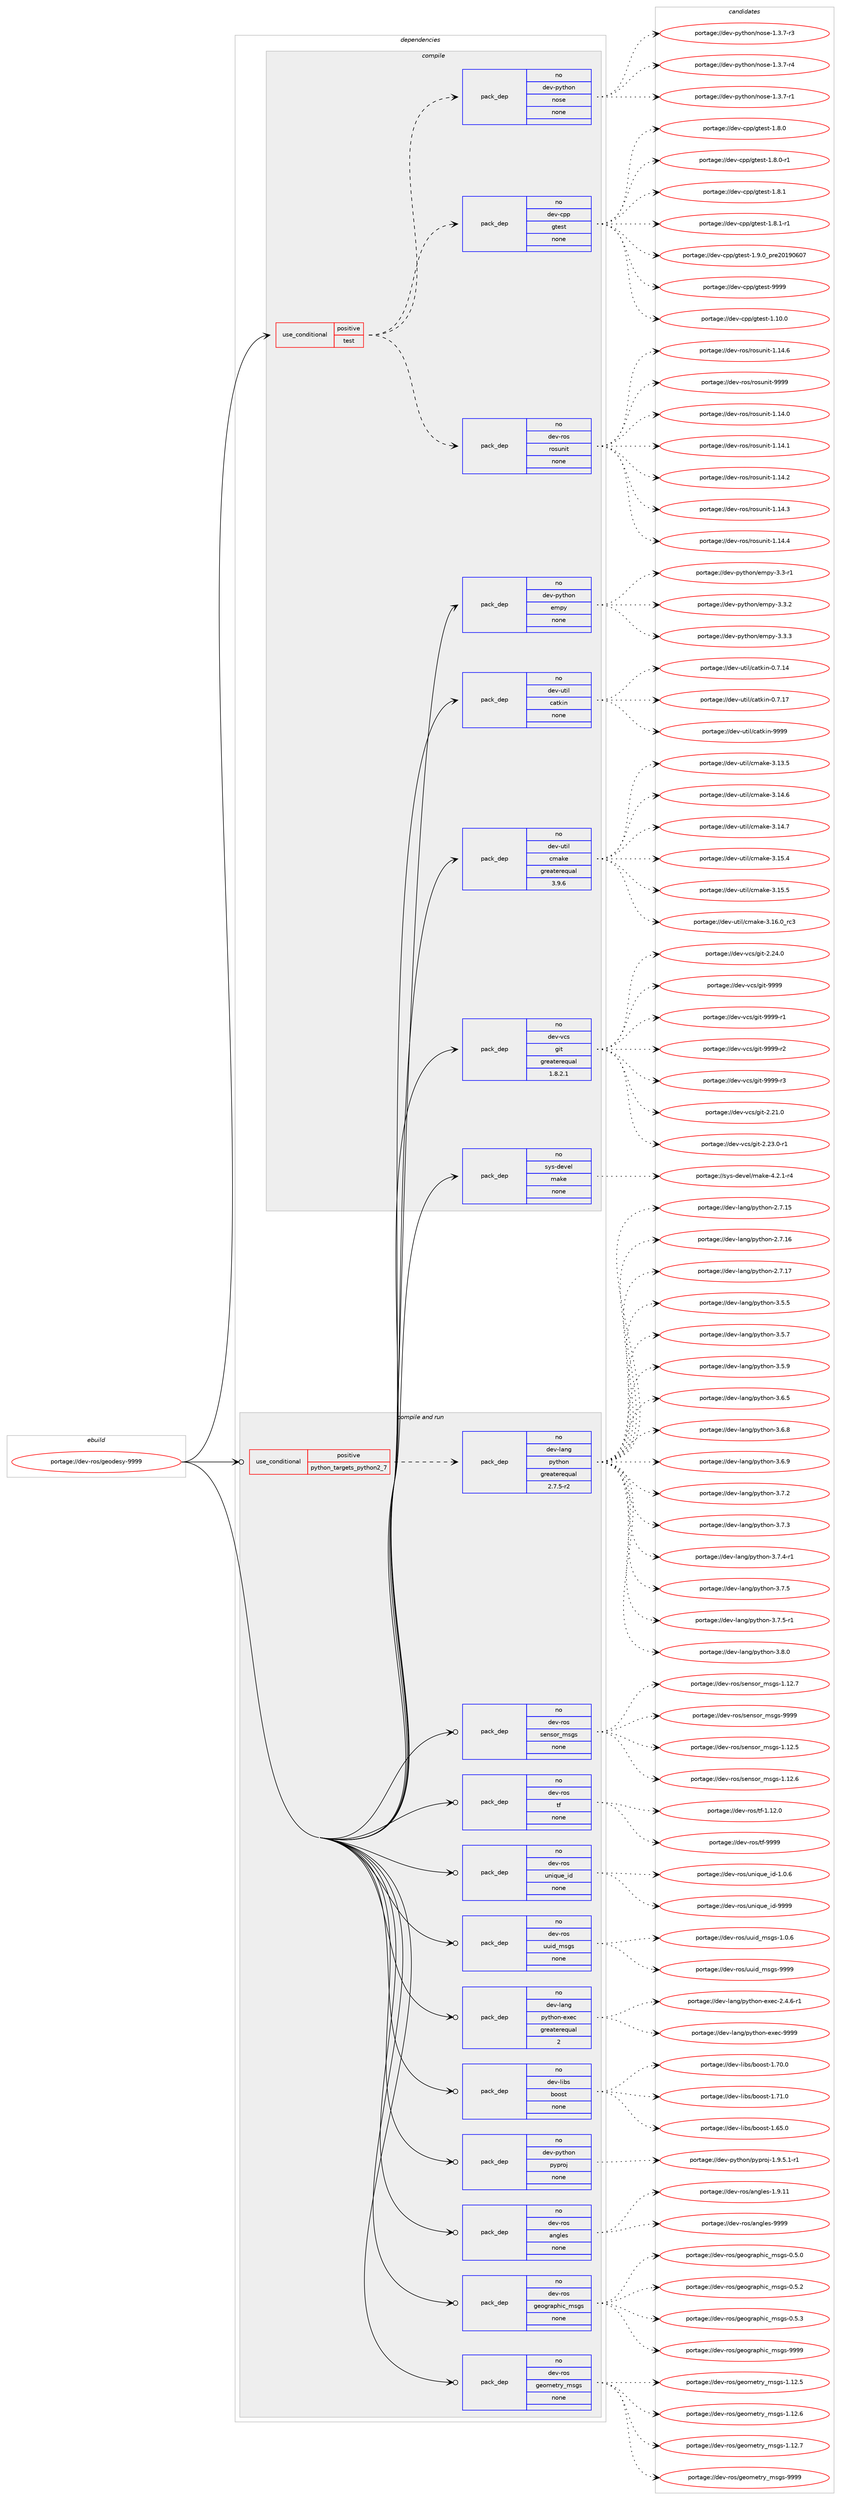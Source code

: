 digraph prolog {

# *************
# Graph options
# *************

newrank=true;
concentrate=true;
compound=true;
graph [rankdir=LR,fontname=Helvetica,fontsize=10,ranksep=1.5];#, ranksep=2.5, nodesep=0.2];
edge  [arrowhead=vee];
node  [fontname=Helvetica,fontsize=10];

# **********
# The ebuild
# **********

subgraph cluster_leftcol {
color=gray;
rank=same;
label=<<i>ebuild</i>>;
id [label="portage://dev-ros/geodesy-9999", color=red, width=4, href="../dev-ros/geodesy-9999.svg"];
}

# ****************
# The dependencies
# ****************

subgraph cluster_midcol {
color=gray;
label=<<i>dependencies</i>>;
subgraph cluster_compile {
fillcolor="#eeeeee";
style=filled;
label=<<i>compile</i>>;
subgraph cond42666 {
dependency187947 [label=<<TABLE BORDER="0" CELLBORDER="1" CELLSPACING="0" CELLPADDING="4"><TR><TD ROWSPAN="3" CELLPADDING="10">use_conditional</TD></TR><TR><TD>positive</TD></TR><TR><TD>test</TD></TR></TABLE>>, shape=none, color=red];
subgraph pack141851 {
dependency187948 [label=<<TABLE BORDER="0" CELLBORDER="1" CELLSPACING="0" CELLPADDING="4" WIDTH="220"><TR><TD ROWSPAN="6" CELLPADDING="30">pack_dep</TD></TR><TR><TD WIDTH="110">no</TD></TR><TR><TD>dev-ros</TD></TR><TR><TD>rosunit</TD></TR><TR><TD>none</TD></TR><TR><TD></TD></TR></TABLE>>, shape=none, color=blue];
}
dependency187947:e -> dependency187948:w [weight=20,style="dashed",arrowhead="vee"];
subgraph pack141852 {
dependency187949 [label=<<TABLE BORDER="0" CELLBORDER="1" CELLSPACING="0" CELLPADDING="4" WIDTH="220"><TR><TD ROWSPAN="6" CELLPADDING="30">pack_dep</TD></TR><TR><TD WIDTH="110">no</TD></TR><TR><TD>dev-cpp</TD></TR><TR><TD>gtest</TD></TR><TR><TD>none</TD></TR><TR><TD></TD></TR></TABLE>>, shape=none, color=blue];
}
dependency187947:e -> dependency187949:w [weight=20,style="dashed",arrowhead="vee"];
subgraph pack141853 {
dependency187950 [label=<<TABLE BORDER="0" CELLBORDER="1" CELLSPACING="0" CELLPADDING="4" WIDTH="220"><TR><TD ROWSPAN="6" CELLPADDING="30">pack_dep</TD></TR><TR><TD WIDTH="110">no</TD></TR><TR><TD>dev-python</TD></TR><TR><TD>nose</TD></TR><TR><TD>none</TD></TR><TR><TD></TD></TR></TABLE>>, shape=none, color=blue];
}
dependency187947:e -> dependency187950:w [weight=20,style="dashed",arrowhead="vee"];
}
id:e -> dependency187947:w [weight=20,style="solid",arrowhead="vee"];
subgraph pack141854 {
dependency187951 [label=<<TABLE BORDER="0" CELLBORDER="1" CELLSPACING="0" CELLPADDING="4" WIDTH="220"><TR><TD ROWSPAN="6" CELLPADDING="30">pack_dep</TD></TR><TR><TD WIDTH="110">no</TD></TR><TR><TD>dev-python</TD></TR><TR><TD>empy</TD></TR><TR><TD>none</TD></TR><TR><TD></TD></TR></TABLE>>, shape=none, color=blue];
}
id:e -> dependency187951:w [weight=20,style="solid",arrowhead="vee"];
subgraph pack141855 {
dependency187952 [label=<<TABLE BORDER="0" CELLBORDER="1" CELLSPACING="0" CELLPADDING="4" WIDTH="220"><TR><TD ROWSPAN="6" CELLPADDING="30">pack_dep</TD></TR><TR><TD WIDTH="110">no</TD></TR><TR><TD>dev-util</TD></TR><TR><TD>catkin</TD></TR><TR><TD>none</TD></TR><TR><TD></TD></TR></TABLE>>, shape=none, color=blue];
}
id:e -> dependency187952:w [weight=20,style="solid",arrowhead="vee"];
subgraph pack141856 {
dependency187953 [label=<<TABLE BORDER="0" CELLBORDER="1" CELLSPACING="0" CELLPADDING="4" WIDTH="220"><TR><TD ROWSPAN="6" CELLPADDING="30">pack_dep</TD></TR><TR><TD WIDTH="110">no</TD></TR><TR><TD>dev-util</TD></TR><TR><TD>cmake</TD></TR><TR><TD>greaterequal</TD></TR><TR><TD>3.9.6</TD></TR></TABLE>>, shape=none, color=blue];
}
id:e -> dependency187953:w [weight=20,style="solid",arrowhead="vee"];
subgraph pack141857 {
dependency187954 [label=<<TABLE BORDER="0" CELLBORDER="1" CELLSPACING="0" CELLPADDING="4" WIDTH="220"><TR><TD ROWSPAN="6" CELLPADDING="30">pack_dep</TD></TR><TR><TD WIDTH="110">no</TD></TR><TR><TD>dev-vcs</TD></TR><TR><TD>git</TD></TR><TR><TD>greaterequal</TD></TR><TR><TD>1.8.2.1</TD></TR></TABLE>>, shape=none, color=blue];
}
id:e -> dependency187954:w [weight=20,style="solid",arrowhead="vee"];
subgraph pack141858 {
dependency187955 [label=<<TABLE BORDER="0" CELLBORDER="1" CELLSPACING="0" CELLPADDING="4" WIDTH="220"><TR><TD ROWSPAN="6" CELLPADDING="30">pack_dep</TD></TR><TR><TD WIDTH="110">no</TD></TR><TR><TD>sys-devel</TD></TR><TR><TD>make</TD></TR><TR><TD>none</TD></TR><TR><TD></TD></TR></TABLE>>, shape=none, color=blue];
}
id:e -> dependency187955:w [weight=20,style="solid",arrowhead="vee"];
}
subgraph cluster_compileandrun {
fillcolor="#eeeeee";
style=filled;
label=<<i>compile and run</i>>;
subgraph cond42667 {
dependency187956 [label=<<TABLE BORDER="0" CELLBORDER="1" CELLSPACING="0" CELLPADDING="4"><TR><TD ROWSPAN="3" CELLPADDING="10">use_conditional</TD></TR><TR><TD>positive</TD></TR><TR><TD>python_targets_python2_7</TD></TR></TABLE>>, shape=none, color=red];
subgraph pack141859 {
dependency187957 [label=<<TABLE BORDER="0" CELLBORDER="1" CELLSPACING="0" CELLPADDING="4" WIDTH="220"><TR><TD ROWSPAN="6" CELLPADDING="30">pack_dep</TD></TR><TR><TD WIDTH="110">no</TD></TR><TR><TD>dev-lang</TD></TR><TR><TD>python</TD></TR><TR><TD>greaterequal</TD></TR><TR><TD>2.7.5-r2</TD></TR></TABLE>>, shape=none, color=blue];
}
dependency187956:e -> dependency187957:w [weight=20,style="dashed",arrowhead="vee"];
}
id:e -> dependency187956:w [weight=20,style="solid",arrowhead="odotvee"];
subgraph pack141860 {
dependency187958 [label=<<TABLE BORDER="0" CELLBORDER="1" CELLSPACING="0" CELLPADDING="4" WIDTH="220"><TR><TD ROWSPAN="6" CELLPADDING="30">pack_dep</TD></TR><TR><TD WIDTH="110">no</TD></TR><TR><TD>dev-lang</TD></TR><TR><TD>python-exec</TD></TR><TR><TD>greaterequal</TD></TR><TR><TD>2</TD></TR></TABLE>>, shape=none, color=blue];
}
id:e -> dependency187958:w [weight=20,style="solid",arrowhead="odotvee"];
subgraph pack141861 {
dependency187959 [label=<<TABLE BORDER="0" CELLBORDER="1" CELLSPACING="0" CELLPADDING="4" WIDTH="220"><TR><TD ROWSPAN="6" CELLPADDING="30">pack_dep</TD></TR><TR><TD WIDTH="110">no</TD></TR><TR><TD>dev-libs</TD></TR><TR><TD>boost</TD></TR><TR><TD>none</TD></TR><TR><TD></TD></TR></TABLE>>, shape=none, color=blue];
}
id:e -> dependency187959:w [weight=20,style="solid",arrowhead="odotvee"];
subgraph pack141862 {
dependency187960 [label=<<TABLE BORDER="0" CELLBORDER="1" CELLSPACING="0" CELLPADDING="4" WIDTH="220"><TR><TD ROWSPAN="6" CELLPADDING="30">pack_dep</TD></TR><TR><TD WIDTH="110">no</TD></TR><TR><TD>dev-python</TD></TR><TR><TD>pyproj</TD></TR><TR><TD>none</TD></TR><TR><TD></TD></TR></TABLE>>, shape=none, color=blue];
}
id:e -> dependency187960:w [weight=20,style="solid",arrowhead="odotvee"];
subgraph pack141863 {
dependency187961 [label=<<TABLE BORDER="0" CELLBORDER="1" CELLSPACING="0" CELLPADDING="4" WIDTH="220"><TR><TD ROWSPAN="6" CELLPADDING="30">pack_dep</TD></TR><TR><TD WIDTH="110">no</TD></TR><TR><TD>dev-ros</TD></TR><TR><TD>angles</TD></TR><TR><TD>none</TD></TR><TR><TD></TD></TR></TABLE>>, shape=none, color=blue];
}
id:e -> dependency187961:w [weight=20,style="solid",arrowhead="odotvee"];
subgraph pack141864 {
dependency187962 [label=<<TABLE BORDER="0" CELLBORDER="1" CELLSPACING="0" CELLPADDING="4" WIDTH="220"><TR><TD ROWSPAN="6" CELLPADDING="30">pack_dep</TD></TR><TR><TD WIDTH="110">no</TD></TR><TR><TD>dev-ros</TD></TR><TR><TD>geographic_msgs</TD></TR><TR><TD>none</TD></TR><TR><TD></TD></TR></TABLE>>, shape=none, color=blue];
}
id:e -> dependency187962:w [weight=20,style="solid",arrowhead="odotvee"];
subgraph pack141865 {
dependency187963 [label=<<TABLE BORDER="0" CELLBORDER="1" CELLSPACING="0" CELLPADDING="4" WIDTH="220"><TR><TD ROWSPAN="6" CELLPADDING="30">pack_dep</TD></TR><TR><TD WIDTH="110">no</TD></TR><TR><TD>dev-ros</TD></TR><TR><TD>geometry_msgs</TD></TR><TR><TD>none</TD></TR><TR><TD></TD></TR></TABLE>>, shape=none, color=blue];
}
id:e -> dependency187963:w [weight=20,style="solid",arrowhead="odotvee"];
subgraph pack141866 {
dependency187964 [label=<<TABLE BORDER="0" CELLBORDER="1" CELLSPACING="0" CELLPADDING="4" WIDTH="220"><TR><TD ROWSPAN="6" CELLPADDING="30">pack_dep</TD></TR><TR><TD WIDTH="110">no</TD></TR><TR><TD>dev-ros</TD></TR><TR><TD>sensor_msgs</TD></TR><TR><TD>none</TD></TR><TR><TD></TD></TR></TABLE>>, shape=none, color=blue];
}
id:e -> dependency187964:w [weight=20,style="solid",arrowhead="odotvee"];
subgraph pack141867 {
dependency187965 [label=<<TABLE BORDER="0" CELLBORDER="1" CELLSPACING="0" CELLPADDING="4" WIDTH="220"><TR><TD ROWSPAN="6" CELLPADDING="30">pack_dep</TD></TR><TR><TD WIDTH="110">no</TD></TR><TR><TD>dev-ros</TD></TR><TR><TD>tf</TD></TR><TR><TD>none</TD></TR><TR><TD></TD></TR></TABLE>>, shape=none, color=blue];
}
id:e -> dependency187965:w [weight=20,style="solid",arrowhead="odotvee"];
subgraph pack141868 {
dependency187966 [label=<<TABLE BORDER="0" CELLBORDER="1" CELLSPACING="0" CELLPADDING="4" WIDTH="220"><TR><TD ROWSPAN="6" CELLPADDING="30">pack_dep</TD></TR><TR><TD WIDTH="110">no</TD></TR><TR><TD>dev-ros</TD></TR><TR><TD>unique_id</TD></TR><TR><TD>none</TD></TR><TR><TD></TD></TR></TABLE>>, shape=none, color=blue];
}
id:e -> dependency187966:w [weight=20,style="solid",arrowhead="odotvee"];
subgraph pack141869 {
dependency187967 [label=<<TABLE BORDER="0" CELLBORDER="1" CELLSPACING="0" CELLPADDING="4" WIDTH="220"><TR><TD ROWSPAN="6" CELLPADDING="30">pack_dep</TD></TR><TR><TD WIDTH="110">no</TD></TR><TR><TD>dev-ros</TD></TR><TR><TD>uuid_msgs</TD></TR><TR><TD>none</TD></TR><TR><TD></TD></TR></TABLE>>, shape=none, color=blue];
}
id:e -> dependency187967:w [weight=20,style="solid",arrowhead="odotvee"];
}
subgraph cluster_run {
fillcolor="#eeeeee";
style=filled;
label=<<i>run</i>>;
}
}

# **************
# The candidates
# **************

subgraph cluster_choices {
rank=same;
color=gray;
label=<<i>candidates</i>>;

subgraph choice141851 {
color=black;
nodesep=1;
choiceportage100101118451141111154711411111511711010511645494649524648 [label="portage://dev-ros/rosunit-1.14.0", color=red, width=4,href="../dev-ros/rosunit-1.14.0.svg"];
choiceportage100101118451141111154711411111511711010511645494649524649 [label="portage://dev-ros/rosunit-1.14.1", color=red, width=4,href="../dev-ros/rosunit-1.14.1.svg"];
choiceportage100101118451141111154711411111511711010511645494649524650 [label="portage://dev-ros/rosunit-1.14.2", color=red, width=4,href="../dev-ros/rosunit-1.14.2.svg"];
choiceportage100101118451141111154711411111511711010511645494649524651 [label="portage://dev-ros/rosunit-1.14.3", color=red, width=4,href="../dev-ros/rosunit-1.14.3.svg"];
choiceportage100101118451141111154711411111511711010511645494649524652 [label="portage://dev-ros/rosunit-1.14.4", color=red, width=4,href="../dev-ros/rosunit-1.14.4.svg"];
choiceportage100101118451141111154711411111511711010511645494649524654 [label="portage://dev-ros/rosunit-1.14.6", color=red, width=4,href="../dev-ros/rosunit-1.14.6.svg"];
choiceportage10010111845114111115471141111151171101051164557575757 [label="portage://dev-ros/rosunit-9999", color=red, width=4,href="../dev-ros/rosunit-9999.svg"];
dependency187948:e -> choiceportage100101118451141111154711411111511711010511645494649524648:w [style=dotted,weight="100"];
dependency187948:e -> choiceportage100101118451141111154711411111511711010511645494649524649:w [style=dotted,weight="100"];
dependency187948:e -> choiceportage100101118451141111154711411111511711010511645494649524650:w [style=dotted,weight="100"];
dependency187948:e -> choiceportage100101118451141111154711411111511711010511645494649524651:w [style=dotted,weight="100"];
dependency187948:e -> choiceportage100101118451141111154711411111511711010511645494649524652:w [style=dotted,weight="100"];
dependency187948:e -> choiceportage100101118451141111154711411111511711010511645494649524654:w [style=dotted,weight="100"];
dependency187948:e -> choiceportage10010111845114111115471141111151171101051164557575757:w [style=dotted,weight="100"];
}
subgraph choice141852 {
color=black;
nodesep=1;
choiceportage10010111845991121124710311610111511645494649484648 [label="portage://dev-cpp/gtest-1.10.0", color=red, width=4,href="../dev-cpp/gtest-1.10.0.svg"];
choiceportage100101118459911211247103116101115116454946564648 [label="portage://dev-cpp/gtest-1.8.0", color=red, width=4,href="../dev-cpp/gtest-1.8.0.svg"];
choiceportage1001011184599112112471031161011151164549465646484511449 [label="portage://dev-cpp/gtest-1.8.0-r1", color=red, width=4,href="../dev-cpp/gtest-1.8.0-r1.svg"];
choiceportage100101118459911211247103116101115116454946564649 [label="portage://dev-cpp/gtest-1.8.1", color=red, width=4,href="../dev-cpp/gtest-1.8.1.svg"];
choiceportage1001011184599112112471031161011151164549465646494511449 [label="portage://dev-cpp/gtest-1.8.1-r1", color=red, width=4,href="../dev-cpp/gtest-1.8.1-r1.svg"];
choiceportage100101118459911211247103116101115116454946574648951121141015048495748544855 [label="portage://dev-cpp/gtest-1.9.0_pre20190607", color=red, width=4,href="../dev-cpp/gtest-1.9.0_pre20190607.svg"];
choiceportage1001011184599112112471031161011151164557575757 [label="portage://dev-cpp/gtest-9999", color=red, width=4,href="../dev-cpp/gtest-9999.svg"];
dependency187949:e -> choiceportage10010111845991121124710311610111511645494649484648:w [style=dotted,weight="100"];
dependency187949:e -> choiceportage100101118459911211247103116101115116454946564648:w [style=dotted,weight="100"];
dependency187949:e -> choiceportage1001011184599112112471031161011151164549465646484511449:w [style=dotted,weight="100"];
dependency187949:e -> choiceportage100101118459911211247103116101115116454946564649:w [style=dotted,weight="100"];
dependency187949:e -> choiceportage1001011184599112112471031161011151164549465646494511449:w [style=dotted,weight="100"];
dependency187949:e -> choiceportage100101118459911211247103116101115116454946574648951121141015048495748544855:w [style=dotted,weight="100"];
dependency187949:e -> choiceportage1001011184599112112471031161011151164557575757:w [style=dotted,weight="100"];
}
subgraph choice141853 {
color=black;
nodesep=1;
choiceportage10010111845112121116104111110471101111151014549465146554511449 [label="portage://dev-python/nose-1.3.7-r1", color=red, width=4,href="../dev-python/nose-1.3.7-r1.svg"];
choiceportage10010111845112121116104111110471101111151014549465146554511451 [label="portage://dev-python/nose-1.3.7-r3", color=red, width=4,href="../dev-python/nose-1.3.7-r3.svg"];
choiceportage10010111845112121116104111110471101111151014549465146554511452 [label="portage://dev-python/nose-1.3.7-r4", color=red, width=4,href="../dev-python/nose-1.3.7-r4.svg"];
dependency187950:e -> choiceportage10010111845112121116104111110471101111151014549465146554511449:w [style=dotted,weight="100"];
dependency187950:e -> choiceportage10010111845112121116104111110471101111151014549465146554511451:w [style=dotted,weight="100"];
dependency187950:e -> choiceportage10010111845112121116104111110471101111151014549465146554511452:w [style=dotted,weight="100"];
}
subgraph choice141854 {
color=black;
nodesep=1;
choiceportage1001011184511212111610411111047101109112121455146514511449 [label="portage://dev-python/empy-3.3-r1", color=red, width=4,href="../dev-python/empy-3.3-r1.svg"];
choiceportage1001011184511212111610411111047101109112121455146514650 [label="portage://dev-python/empy-3.3.2", color=red, width=4,href="../dev-python/empy-3.3.2.svg"];
choiceportage1001011184511212111610411111047101109112121455146514651 [label="portage://dev-python/empy-3.3.3", color=red, width=4,href="../dev-python/empy-3.3.3.svg"];
dependency187951:e -> choiceportage1001011184511212111610411111047101109112121455146514511449:w [style=dotted,weight="100"];
dependency187951:e -> choiceportage1001011184511212111610411111047101109112121455146514650:w [style=dotted,weight="100"];
dependency187951:e -> choiceportage1001011184511212111610411111047101109112121455146514651:w [style=dotted,weight="100"];
}
subgraph choice141855 {
color=black;
nodesep=1;
choiceportage1001011184511711610510847999711610710511045484655464952 [label="portage://dev-util/catkin-0.7.14", color=red, width=4,href="../dev-util/catkin-0.7.14.svg"];
choiceportage1001011184511711610510847999711610710511045484655464955 [label="portage://dev-util/catkin-0.7.17", color=red, width=4,href="../dev-util/catkin-0.7.17.svg"];
choiceportage100101118451171161051084799971161071051104557575757 [label="portage://dev-util/catkin-9999", color=red, width=4,href="../dev-util/catkin-9999.svg"];
dependency187952:e -> choiceportage1001011184511711610510847999711610710511045484655464952:w [style=dotted,weight="100"];
dependency187952:e -> choiceportage1001011184511711610510847999711610710511045484655464955:w [style=dotted,weight="100"];
dependency187952:e -> choiceportage100101118451171161051084799971161071051104557575757:w [style=dotted,weight="100"];
}
subgraph choice141856 {
color=black;
nodesep=1;
choiceportage1001011184511711610510847991099710710145514649514653 [label="portage://dev-util/cmake-3.13.5", color=red, width=4,href="../dev-util/cmake-3.13.5.svg"];
choiceportage1001011184511711610510847991099710710145514649524654 [label="portage://dev-util/cmake-3.14.6", color=red, width=4,href="../dev-util/cmake-3.14.6.svg"];
choiceportage1001011184511711610510847991099710710145514649524655 [label="portage://dev-util/cmake-3.14.7", color=red, width=4,href="../dev-util/cmake-3.14.7.svg"];
choiceportage1001011184511711610510847991099710710145514649534652 [label="portage://dev-util/cmake-3.15.4", color=red, width=4,href="../dev-util/cmake-3.15.4.svg"];
choiceportage1001011184511711610510847991099710710145514649534653 [label="portage://dev-util/cmake-3.15.5", color=red, width=4,href="../dev-util/cmake-3.15.5.svg"];
choiceportage1001011184511711610510847991099710710145514649544648951149951 [label="portage://dev-util/cmake-3.16.0_rc3", color=red, width=4,href="../dev-util/cmake-3.16.0_rc3.svg"];
dependency187953:e -> choiceportage1001011184511711610510847991099710710145514649514653:w [style=dotted,weight="100"];
dependency187953:e -> choiceportage1001011184511711610510847991099710710145514649524654:w [style=dotted,weight="100"];
dependency187953:e -> choiceportage1001011184511711610510847991099710710145514649524655:w [style=dotted,weight="100"];
dependency187953:e -> choiceportage1001011184511711610510847991099710710145514649534652:w [style=dotted,weight="100"];
dependency187953:e -> choiceportage1001011184511711610510847991099710710145514649534653:w [style=dotted,weight="100"];
dependency187953:e -> choiceportage1001011184511711610510847991099710710145514649544648951149951:w [style=dotted,weight="100"];
}
subgraph choice141857 {
color=black;
nodesep=1;
choiceportage10010111845118991154710310511645504650494648 [label="portage://dev-vcs/git-2.21.0", color=red, width=4,href="../dev-vcs/git-2.21.0.svg"];
choiceportage100101118451189911547103105116455046505146484511449 [label="portage://dev-vcs/git-2.23.0-r1", color=red, width=4,href="../dev-vcs/git-2.23.0-r1.svg"];
choiceportage10010111845118991154710310511645504650524648 [label="portage://dev-vcs/git-2.24.0", color=red, width=4,href="../dev-vcs/git-2.24.0.svg"];
choiceportage1001011184511899115471031051164557575757 [label="portage://dev-vcs/git-9999", color=red, width=4,href="../dev-vcs/git-9999.svg"];
choiceportage10010111845118991154710310511645575757574511449 [label="portage://dev-vcs/git-9999-r1", color=red, width=4,href="../dev-vcs/git-9999-r1.svg"];
choiceportage10010111845118991154710310511645575757574511450 [label="portage://dev-vcs/git-9999-r2", color=red, width=4,href="../dev-vcs/git-9999-r2.svg"];
choiceportage10010111845118991154710310511645575757574511451 [label="portage://dev-vcs/git-9999-r3", color=red, width=4,href="../dev-vcs/git-9999-r3.svg"];
dependency187954:e -> choiceportage10010111845118991154710310511645504650494648:w [style=dotted,weight="100"];
dependency187954:e -> choiceportage100101118451189911547103105116455046505146484511449:w [style=dotted,weight="100"];
dependency187954:e -> choiceportage10010111845118991154710310511645504650524648:w [style=dotted,weight="100"];
dependency187954:e -> choiceportage1001011184511899115471031051164557575757:w [style=dotted,weight="100"];
dependency187954:e -> choiceportage10010111845118991154710310511645575757574511449:w [style=dotted,weight="100"];
dependency187954:e -> choiceportage10010111845118991154710310511645575757574511450:w [style=dotted,weight="100"];
dependency187954:e -> choiceportage10010111845118991154710310511645575757574511451:w [style=dotted,weight="100"];
}
subgraph choice141858 {
color=black;
nodesep=1;
choiceportage1151211154510010111810110847109971071014552465046494511452 [label="portage://sys-devel/make-4.2.1-r4", color=red, width=4,href="../sys-devel/make-4.2.1-r4.svg"];
dependency187955:e -> choiceportage1151211154510010111810110847109971071014552465046494511452:w [style=dotted,weight="100"];
}
subgraph choice141859 {
color=black;
nodesep=1;
choiceportage10010111845108971101034711212111610411111045504655464953 [label="portage://dev-lang/python-2.7.15", color=red, width=4,href="../dev-lang/python-2.7.15.svg"];
choiceportage10010111845108971101034711212111610411111045504655464954 [label="portage://dev-lang/python-2.7.16", color=red, width=4,href="../dev-lang/python-2.7.16.svg"];
choiceportage10010111845108971101034711212111610411111045504655464955 [label="portage://dev-lang/python-2.7.17", color=red, width=4,href="../dev-lang/python-2.7.17.svg"];
choiceportage100101118451089711010347112121116104111110455146534653 [label="portage://dev-lang/python-3.5.5", color=red, width=4,href="../dev-lang/python-3.5.5.svg"];
choiceportage100101118451089711010347112121116104111110455146534655 [label="portage://dev-lang/python-3.5.7", color=red, width=4,href="../dev-lang/python-3.5.7.svg"];
choiceportage100101118451089711010347112121116104111110455146534657 [label="portage://dev-lang/python-3.5.9", color=red, width=4,href="../dev-lang/python-3.5.9.svg"];
choiceportage100101118451089711010347112121116104111110455146544653 [label="portage://dev-lang/python-3.6.5", color=red, width=4,href="../dev-lang/python-3.6.5.svg"];
choiceportage100101118451089711010347112121116104111110455146544656 [label="portage://dev-lang/python-3.6.8", color=red, width=4,href="../dev-lang/python-3.6.8.svg"];
choiceportage100101118451089711010347112121116104111110455146544657 [label="portage://dev-lang/python-3.6.9", color=red, width=4,href="../dev-lang/python-3.6.9.svg"];
choiceportage100101118451089711010347112121116104111110455146554650 [label="portage://dev-lang/python-3.7.2", color=red, width=4,href="../dev-lang/python-3.7.2.svg"];
choiceportage100101118451089711010347112121116104111110455146554651 [label="portage://dev-lang/python-3.7.3", color=red, width=4,href="../dev-lang/python-3.7.3.svg"];
choiceportage1001011184510897110103471121211161041111104551465546524511449 [label="portage://dev-lang/python-3.7.4-r1", color=red, width=4,href="../dev-lang/python-3.7.4-r1.svg"];
choiceportage100101118451089711010347112121116104111110455146554653 [label="portage://dev-lang/python-3.7.5", color=red, width=4,href="../dev-lang/python-3.7.5.svg"];
choiceportage1001011184510897110103471121211161041111104551465546534511449 [label="portage://dev-lang/python-3.7.5-r1", color=red, width=4,href="../dev-lang/python-3.7.5-r1.svg"];
choiceportage100101118451089711010347112121116104111110455146564648 [label="portage://dev-lang/python-3.8.0", color=red, width=4,href="../dev-lang/python-3.8.0.svg"];
dependency187957:e -> choiceportage10010111845108971101034711212111610411111045504655464953:w [style=dotted,weight="100"];
dependency187957:e -> choiceportage10010111845108971101034711212111610411111045504655464954:w [style=dotted,weight="100"];
dependency187957:e -> choiceportage10010111845108971101034711212111610411111045504655464955:w [style=dotted,weight="100"];
dependency187957:e -> choiceportage100101118451089711010347112121116104111110455146534653:w [style=dotted,weight="100"];
dependency187957:e -> choiceportage100101118451089711010347112121116104111110455146534655:w [style=dotted,weight="100"];
dependency187957:e -> choiceportage100101118451089711010347112121116104111110455146534657:w [style=dotted,weight="100"];
dependency187957:e -> choiceportage100101118451089711010347112121116104111110455146544653:w [style=dotted,weight="100"];
dependency187957:e -> choiceportage100101118451089711010347112121116104111110455146544656:w [style=dotted,weight="100"];
dependency187957:e -> choiceportage100101118451089711010347112121116104111110455146544657:w [style=dotted,weight="100"];
dependency187957:e -> choiceportage100101118451089711010347112121116104111110455146554650:w [style=dotted,weight="100"];
dependency187957:e -> choiceportage100101118451089711010347112121116104111110455146554651:w [style=dotted,weight="100"];
dependency187957:e -> choiceportage1001011184510897110103471121211161041111104551465546524511449:w [style=dotted,weight="100"];
dependency187957:e -> choiceportage100101118451089711010347112121116104111110455146554653:w [style=dotted,weight="100"];
dependency187957:e -> choiceportage1001011184510897110103471121211161041111104551465546534511449:w [style=dotted,weight="100"];
dependency187957:e -> choiceportage100101118451089711010347112121116104111110455146564648:w [style=dotted,weight="100"];
}
subgraph choice141860 {
color=black;
nodesep=1;
choiceportage10010111845108971101034711212111610411111045101120101994550465246544511449 [label="portage://dev-lang/python-exec-2.4.6-r1", color=red, width=4,href="../dev-lang/python-exec-2.4.6-r1.svg"];
choiceportage10010111845108971101034711212111610411111045101120101994557575757 [label="portage://dev-lang/python-exec-9999", color=red, width=4,href="../dev-lang/python-exec-9999.svg"];
dependency187958:e -> choiceportage10010111845108971101034711212111610411111045101120101994550465246544511449:w [style=dotted,weight="100"];
dependency187958:e -> choiceportage10010111845108971101034711212111610411111045101120101994557575757:w [style=dotted,weight="100"];
}
subgraph choice141861 {
color=black;
nodesep=1;
choiceportage1001011184510810598115479811111111511645494654534648 [label="portage://dev-libs/boost-1.65.0", color=red, width=4,href="../dev-libs/boost-1.65.0.svg"];
choiceportage1001011184510810598115479811111111511645494655484648 [label="portage://dev-libs/boost-1.70.0", color=red, width=4,href="../dev-libs/boost-1.70.0.svg"];
choiceportage1001011184510810598115479811111111511645494655494648 [label="portage://dev-libs/boost-1.71.0", color=red, width=4,href="../dev-libs/boost-1.71.0.svg"];
dependency187959:e -> choiceportage1001011184510810598115479811111111511645494654534648:w [style=dotted,weight="100"];
dependency187959:e -> choiceportage1001011184510810598115479811111111511645494655484648:w [style=dotted,weight="100"];
dependency187959:e -> choiceportage1001011184510810598115479811111111511645494655494648:w [style=dotted,weight="100"];
}
subgraph choice141862 {
color=black;
nodesep=1;
choiceportage100101118451121211161041111104711212111211411110645494657465346494511449 [label="portage://dev-python/pyproj-1.9.5.1-r1", color=red, width=4,href="../dev-python/pyproj-1.9.5.1-r1.svg"];
dependency187960:e -> choiceportage100101118451121211161041111104711212111211411110645494657465346494511449:w [style=dotted,weight="100"];
}
subgraph choice141863 {
color=black;
nodesep=1;
choiceportage10010111845114111115479711010310810111545494657464949 [label="portage://dev-ros/angles-1.9.11", color=red, width=4,href="../dev-ros/angles-1.9.11.svg"];
choiceportage1001011184511411111547971101031081011154557575757 [label="portage://dev-ros/angles-9999", color=red, width=4,href="../dev-ros/angles-9999.svg"];
dependency187961:e -> choiceportage10010111845114111115479711010310810111545494657464949:w [style=dotted,weight="100"];
dependency187961:e -> choiceportage1001011184511411111547971101031081011154557575757:w [style=dotted,weight="100"];
}
subgraph choice141864 {
color=black;
nodesep=1;
choiceportage1001011184511411111547103101111103114971121041059995109115103115454846534648 [label="portage://dev-ros/geographic_msgs-0.5.0", color=red, width=4,href="../dev-ros/geographic_msgs-0.5.0.svg"];
choiceportage1001011184511411111547103101111103114971121041059995109115103115454846534650 [label="portage://dev-ros/geographic_msgs-0.5.2", color=red, width=4,href="../dev-ros/geographic_msgs-0.5.2.svg"];
choiceportage1001011184511411111547103101111103114971121041059995109115103115454846534651 [label="portage://dev-ros/geographic_msgs-0.5.3", color=red, width=4,href="../dev-ros/geographic_msgs-0.5.3.svg"];
choiceportage10010111845114111115471031011111031149711210410599951091151031154557575757 [label="portage://dev-ros/geographic_msgs-9999", color=red, width=4,href="../dev-ros/geographic_msgs-9999.svg"];
dependency187962:e -> choiceportage1001011184511411111547103101111103114971121041059995109115103115454846534648:w [style=dotted,weight="100"];
dependency187962:e -> choiceportage1001011184511411111547103101111103114971121041059995109115103115454846534650:w [style=dotted,weight="100"];
dependency187962:e -> choiceportage1001011184511411111547103101111103114971121041059995109115103115454846534651:w [style=dotted,weight="100"];
dependency187962:e -> choiceportage10010111845114111115471031011111031149711210410599951091151031154557575757:w [style=dotted,weight="100"];
}
subgraph choice141865 {
color=black;
nodesep=1;
choiceportage10010111845114111115471031011111091011161141219510911510311545494649504653 [label="portage://dev-ros/geometry_msgs-1.12.5", color=red, width=4,href="../dev-ros/geometry_msgs-1.12.5.svg"];
choiceportage10010111845114111115471031011111091011161141219510911510311545494649504654 [label="portage://dev-ros/geometry_msgs-1.12.6", color=red, width=4,href="../dev-ros/geometry_msgs-1.12.6.svg"];
choiceportage10010111845114111115471031011111091011161141219510911510311545494649504655 [label="portage://dev-ros/geometry_msgs-1.12.7", color=red, width=4,href="../dev-ros/geometry_msgs-1.12.7.svg"];
choiceportage1001011184511411111547103101111109101116114121951091151031154557575757 [label="portage://dev-ros/geometry_msgs-9999", color=red, width=4,href="../dev-ros/geometry_msgs-9999.svg"];
dependency187963:e -> choiceportage10010111845114111115471031011111091011161141219510911510311545494649504653:w [style=dotted,weight="100"];
dependency187963:e -> choiceportage10010111845114111115471031011111091011161141219510911510311545494649504654:w [style=dotted,weight="100"];
dependency187963:e -> choiceportage10010111845114111115471031011111091011161141219510911510311545494649504655:w [style=dotted,weight="100"];
dependency187963:e -> choiceportage1001011184511411111547103101111109101116114121951091151031154557575757:w [style=dotted,weight="100"];
}
subgraph choice141866 {
color=black;
nodesep=1;
choiceportage10010111845114111115471151011101151111149510911510311545494649504653 [label="portage://dev-ros/sensor_msgs-1.12.5", color=red, width=4,href="../dev-ros/sensor_msgs-1.12.5.svg"];
choiceportage10010111845114111115471151011101151111149510911510311545494649504654 [label="portage://dev-ros/sensor_msgs-1.12.6", color=red, width=4,href="../dev-ros/sensor_msgs-1.12.6.svg"];
choiceportage10010111845114111115471151011101151111149510911510311545494649504655 [label="portage://dev-ros/sensor_msgs-1.12.7", color=red, width=4,href="../dev-ros/sensor_msgs-1.12.7.svg"];
choiceportage1001011184511411111547115101110115111114951091151031154557575757 [label="portage://dev-ros/sensor_msgs-9999", color=red, width=4,href="../dev-ros/sensor_msgs-9999.svg"];
dependency187964:e -> choiceportage10010111845114111115471151011101151111149510911510311545494649504653:w [style=dotted,weight="100"];
dependency187964:e -> choiceportage10010111845114111115471151011101151111149510911510311545494649504654:w [style=dotted,weight="100"];
dependency187964:e -> choiceportage10010111845114111115471151011101151111149510911510311545494649504655:w [style=dotted,weight="100"];
dependency187964:e -> choiceportage1001011184511411111547115101110115111114951091151031154557575757:w [style=dotted,weight="100"];
}
subgraph choice141867 {
color=black;
nodesep=1;
choiceportage100101118451141111154711610245494649504648 [label="portage://dev-ros/tf-1.12.0", color=red, width=4,href="../dev-ros/tf-1.12.0.svg"];
choiceportage10010111845114111115471161024557575757 [label="portage://dev-ros/tf-9999", color=red, width=4,href="../dev-ros/tf-9999.svg"];
dependency187965:e -> choiceportage100101118451141111154711610245494649504648:w [style=dotted,weight="100"];
dependency187965:e -> choiceportage10010111845114111115471161024557575757:w [style=dotted,weight="100"];
}
subgraph choice141868 {
color=black;
nodesep=1;
choiceportage100101118451141111154711711010511311710195105100454946484654 [label="portage://dev-ros/unique_id-1.0.6", color=red, width=4,href="../dev-ros/unique_id-1.0.6.svg"];
choiceportage1001011184511411111547117110105113117101951051004557575757 [label="portage://dev-ros/unique_id-9999", color=red, width=4,href="../dev-ros/unique_id-9999.svg"];
dependency187966:e -> choiceportage100101118451141111154711711010511311710195105100454946484654:w [style=dotted,weight="100"];
dependency187966:e -> choiceportage1001011184511411111547117110105113117101951051004557575757:w [style=dotted,weight="100"];
}
subgraph choice141869 {
color=black;
nodesep=1;
choiceportage100101118451141111154711711710510095109115103115454946484654 [label="portage://dev-ros/uuid_msgs-1.0.6", color=red, width=4,href="../dev-ros/uuid_msgs-1.0.6.svg"];
choiceportage1001011184511411111547117117105100951091151031154557575757 [label="portage://dev-ros/uuid_msgs-9999", color=red, width=4,href="../dev-ros/uuid_msgs-9999.svg"];
dependency187967:e -> choiceportage100101118451141111154711711710510095109115103115454946484654:w [style=dotted,weight="100"];
dependency187967:e -> choiceportage1001011184511411111547117117105100951091151031154557575757:w [style=dotted,weight="100"];
}
}

}
